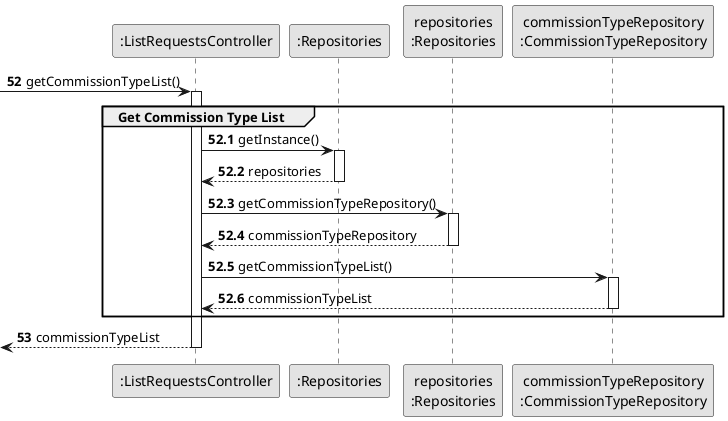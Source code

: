@startuml
skinparam monochrome true
skinparam packageStyle rectangle
skinparam shadowing false

autonumber

'hide footbox

participant ":ListRequestsController" as CTRL
participant ":Repositories" as RepositorySingleton
participant "repositories\n:Repositories" as PLAT
participant "commissionTypeRepository\n:CommissionTypeRepository" as CommissionTypeRepository


autonumber 52

            -> CTRL :  getCommissionTypeList()
            activate CTRL

autonumber 52.1

    group Get Commission Type List

                CTRL -> RepositorySingleton : getInstance()
                activate RepositorySingleton

                    RepositorySingleton --> CTRL: repositories
                deactivate RepositorySingleton

                CTRL -> PLAT : getCommissionTypeRepository()
                activate PLAT

                    PLAT --> CTRL: commissionTypeRepository
                deactivate PLAT

                CTRL -> CommissionTypeRepository : getCommissionTypeList()
                activate CommissionTypeRepository

                CommissionTypeRepository --> CTRL : commissionTypeList
                deactivate CommissionTypeRepository

    end

autonumber 53

    <-- CTRL : commissionTypeList
    deactivate CTRL


@enduml